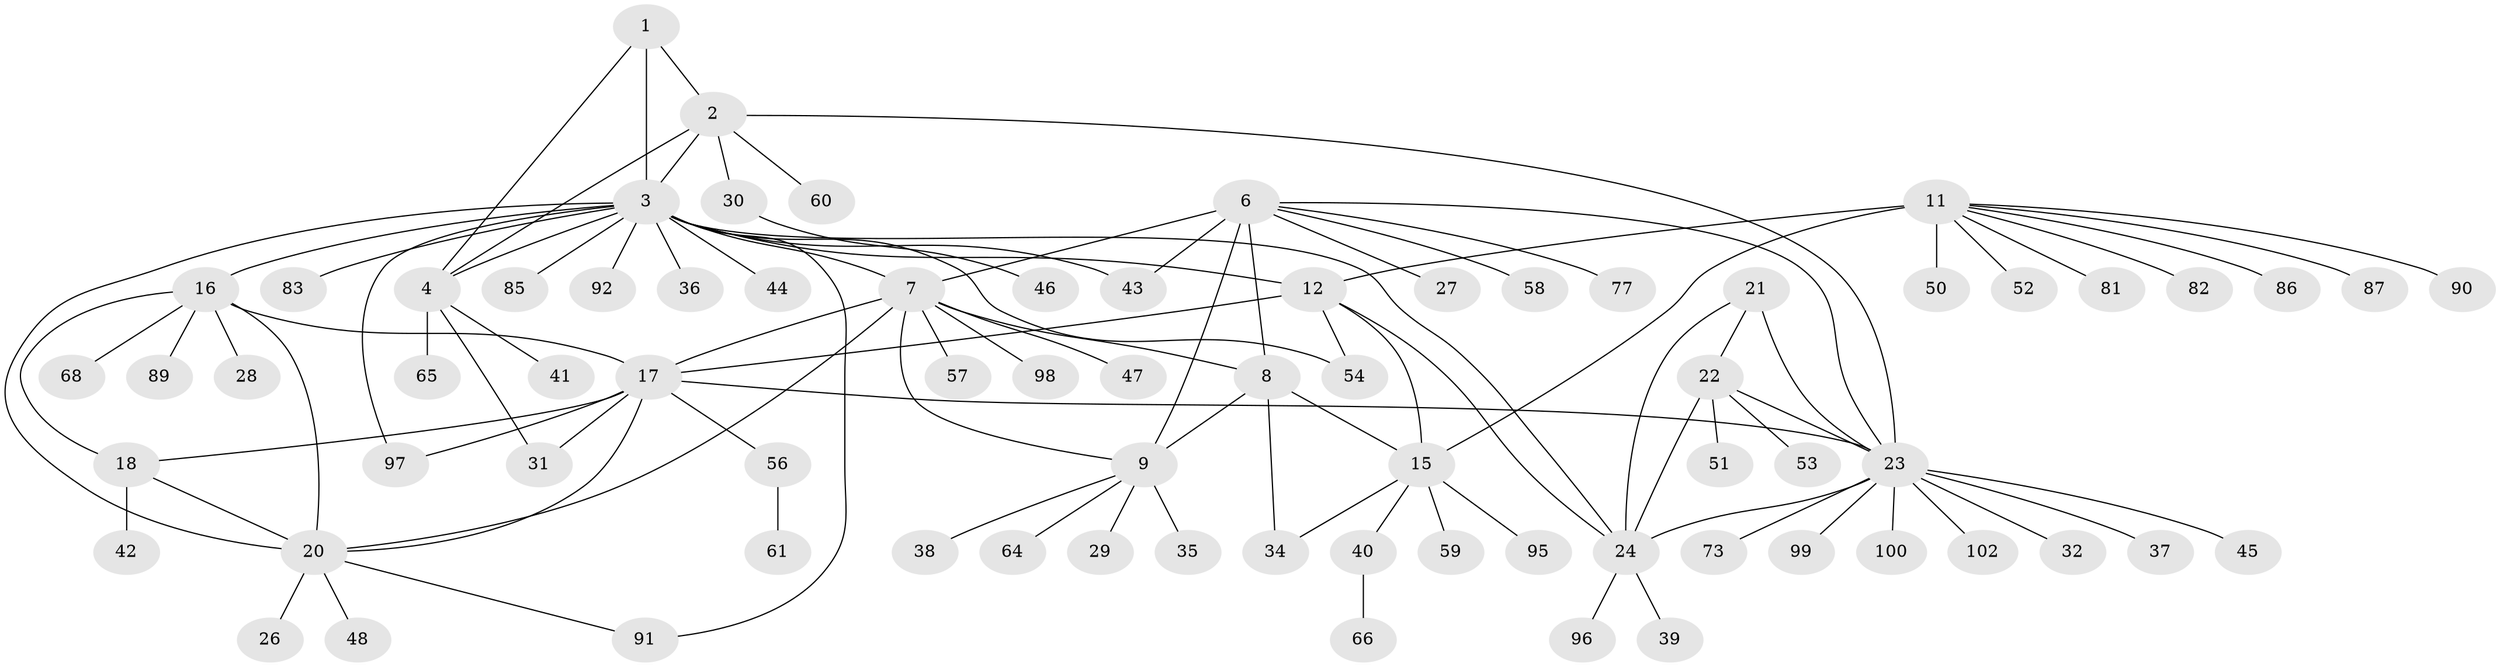 // original degree distribution, {4: 0.00980392156862745, 7: 0.058823529411764705, 8: 0.049019607843137254, 14: 0.00980392156862745, 9: 0.0196078431372549, 11: 0.00980392156862745, 5: 0.029411764705882353, 10: 0.029411764705882353, 6: 0.029411764705882353, 1: 0.5392156862745098, 3: 0.00980392156862745, 2: 0.20588235294117646}
// Generated by graph-tools (version 1.1) at 2025/11/02/27/25 16:11:36]
// undirected, 75 vertices, 102 edges
graph export_dot {
graph [start="1"]
  node [color=gray90,style=filled];
  1;
  2;
  3 [super="+5"];
  4 [super="+84"];
  6 [super="+49"];
  7 [super="+93"];
  8 [super="+33"];
  9 [super="+10"];
  11 [super="+13"];
  12 [super="+14"];
  15 [super="+75"];
  16 [super="+19"];
  17 [super="+62"];
  18 [super="+94"];
  20 [super="+71"];
  21 [super="+101"];
  22 [super="+76"];
  23 [super="+25"];
  24 [super="+72"];
  26;
  27;
  28;
  29;
  30 [super="+80"];
  31;
  32;
  34 [super="+70"];
  35;
  36;
  37;
  38;
  39;
  40;
  41;
  42 [super="+55"];
  43 [super="+78"];
  44;
  45;
  46;
  47;
  48 [super="+74"];
  50;
  51;
  52;
  53 [super="+63"];
  54;
  56;
  57;
  58;
  59;
  60 [super="+69"];
  61 [super="+67"];
  64;
  65;
  66;
  68 [super="+88"];
  73;
  77 [super="+79"];
  81;
  82;
  83;
  85;
  86;
  87;
  89;
  90;
  91;
  92;
  95;
  96;
  97;
  98;
  99;
  100;
  102;
  1 -- 2;
  1 -- 3 [weight=2];
  1 -- 4;
  2 -- 3 [weight=2];
  2 -- 4;
  2 -- 23;
  2 -- 30;
  2 -- 60;
  3 -- 4 [weight=2];
  3 -- 7;
  3 -- 36;
  3 -- 44;
  3 -- 54;
  3 -- 97;
  3 -- 12;
  3 -- 83;
  3 -- 85;
  3 -- 91;
  3 -- 92;
  3 -- 24;
  3 -- 16;
  3 -- 20;
  3 -- 43;
  4 -- 31;
  4 -- 41;
  4 -- 65;
  6 -- 7;
  6 -- 8;
  6 -- 9 [weight=2];
  6 -- 23;
  6 -- 27;
  6 -- 43;
  6 -- 58;
  6 -- 77;
  7 -- 8;
  7 -- 9 [weight=2];
  7 -- 20;
  7 -- 47;
  7 -- 57;
  7 -- 98;
  7 -- 17;
  8 -- 9 [weight=2];
  8 -- 15;
  8 -- 34;
  9 -- 38;
  9 -- 64;
  9 -- 35;
  9 -- 29;
  11 -- 12 [weight=4];
  11 -- 15 [weight=2];
  11 -- 50;
  11 -- 82;
  11 -- 87;
  11 -- 90;
  11 -- 81;
  11 -- 52;
  11 -- 86;
  12 -- 15 [weight=2];
  12 -- 17;
  12 -- 54;
  12 -- 24;
  15 -- 40;
  15 -- 59;
  15 -- 95;
  15 -- 34;
  16 -- 17 [weight=2];
  16 -- 18 [weight=2];
  16 -- 20 [weight=2];
  16 -- 28;
  16 -- 89;
  16 -- 68;
  17 -- 18;
  17 -- 20;
  17 -- 31;
  17 -- 56;
  17 -- 97;
  17 -- 23;
  18 -- 20;
  18 -- 42;
  20 -- 26;
  20 -- 48;
  20 -- 91;
  21 -- 22;
  21 -- 23 [weight=2];
  21 -- 24;
  22 -- 23 [weight=2];
  22 -- 24;
  22 -- 51;
  22 -- 53;
  23 -- 24 [weight=2];
  23 -- 45;
  23 -- 99;
  23 -- 32;
  23 -- 100;
  23 -- 37;
  23 -- 102;
  23 -- 73;
  24 -- 39;
  24 -- 96;
  30 -- 46;
  40 -- 66;
  56 -- 61;
}
